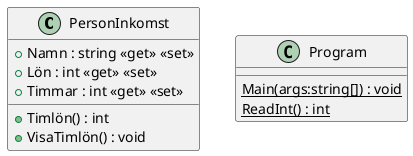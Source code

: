 @startuml
class PersonInkomst {
    + Namn : string <<get>> <<set>>
    + Lön : int <<get>> <<set>>
    + Timmar : int <<get>> <<set>>
    + Timlön() : int
    + VisaTimlön() : void
}
class Program {
    {static} Main(args:string[]) : void
    {static} ReadInt() : int
}
@enduml

